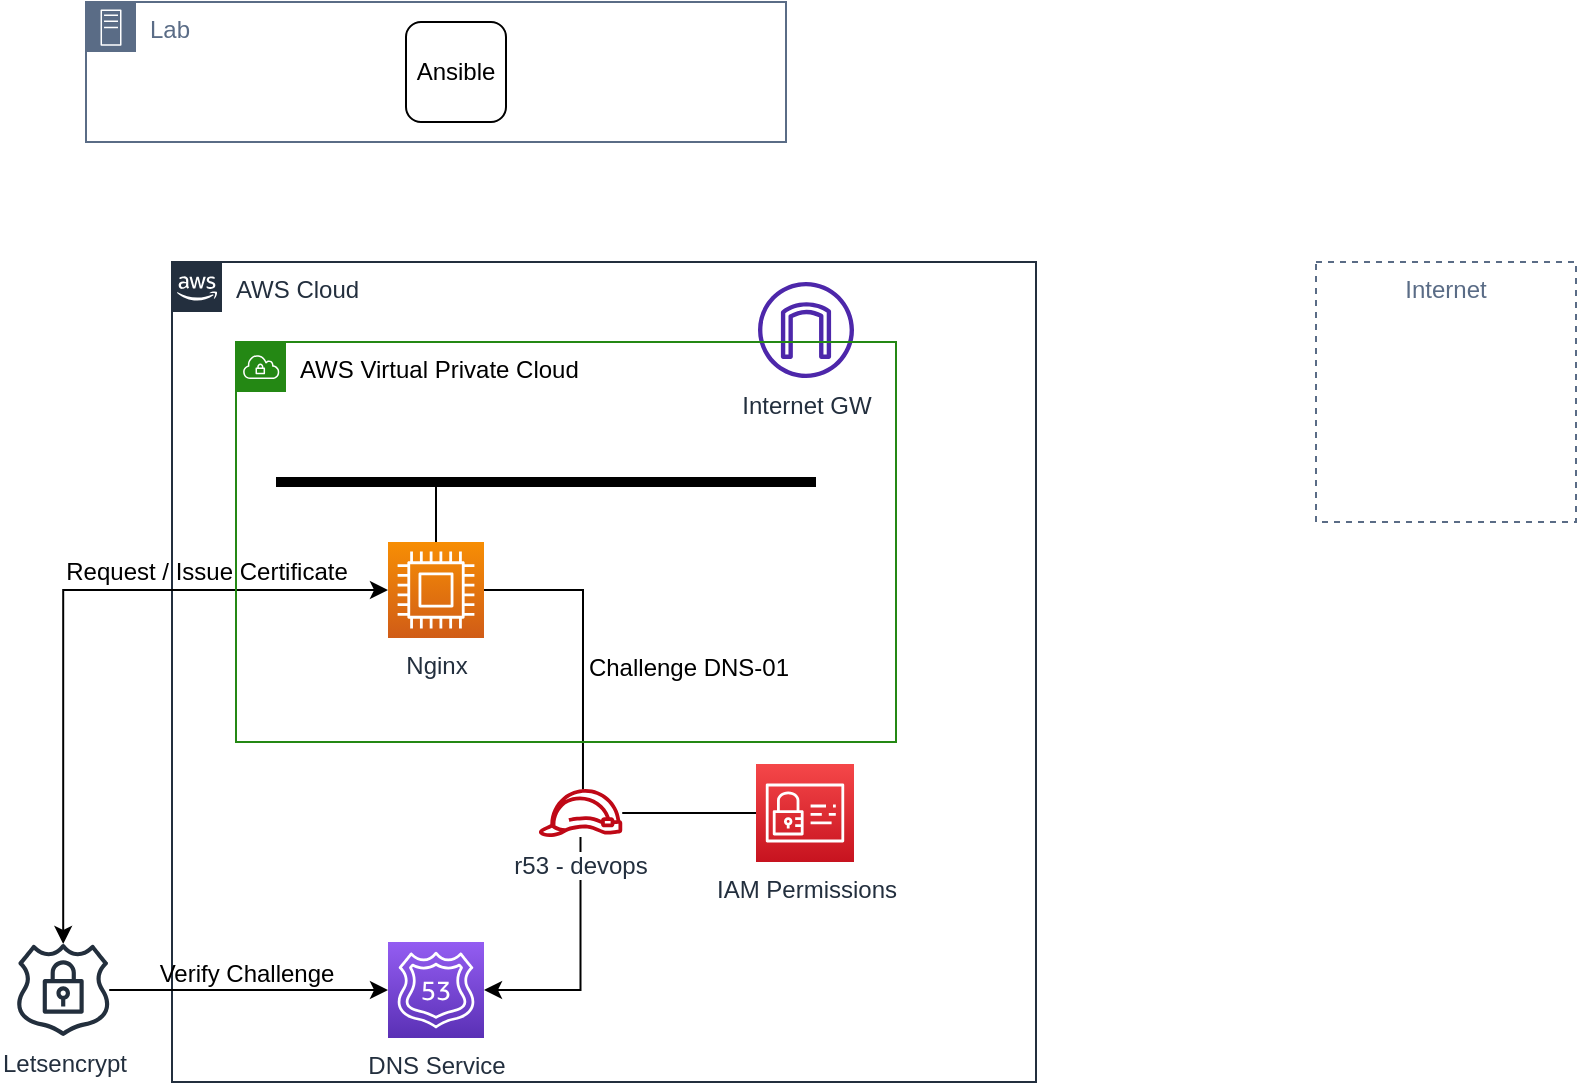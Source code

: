 <mxfile version="21.6.1" type="device">
  <diagram name="Page-1" id="67ASelDbU-JqlVoD8rDe">
    <mxGraphModel dx="1414" dy="1033" grid="1" gridSize="10" guides="1" tooltips="1" connect="1" arrows="1" fold="1" page="1" pageScale="1" pageWidth="827" pageHeight="1169" math="0" shadow="0">
      <root>
        <mxCell id="0" />
        <mxCell id="1" parent="0" />
        <mxCell id="lZ0pv3dm7adVu-ms15id-41" style="edgeStyle=orthogonalEdgeStyle;rounded=0;orthogonalLoop=1;jettySize=auto;html=1;entryX=1;entryY=0.5;entryDx=0;entryDy=0;entryPerimeter=0;" edge="1" parent="1" source="lZ0pv3dm7adVu-ms15id-10" target="lZ0pv3dm7adVu-ms15id-12">
          <mxGeometry relative="1" as="geometry">
            <mxPoint x="354" y="584" as="sourcePoint" />
            <mxPoint x="403" y="676" as="targetPoint" />
            <Array as="points">
              <mxPoint x="392" y="774" />
            </Array>
          </mxGeometry>
        </mxCell>
        <mxCell id="lZ0pv3dm7adVu-ms15id-6" value="" style="endArrow=none;html=1;rounded=0;strokeWidth=5;" edge="1" parent="1">
          <mxGeometry width="50" height="50" relative="1" as="geometry">
            <mxPoint x="240" y="520" as="sourcePoint" />
            <mxPoint x="510" y="520" as="targetPoint" />
          </mxGeometry>
        </mxCell>
        <mxCell id="lZ0pv3dm7adVu-ms15id-40" style="edgeStyle=orthogonalEdgeStyle;rounded=0;orthogonalLoop=1;jettySize=auto;html=1;exitX=1;exitY=0.5;exitDx=0;exitDy=0;exitPerimeter=0;entryX=0.529;entryY=0.01;entryDx=0;entryDy=0;entryPerimeter=0;endArrow=none;endFill=0;" edge="1" parent="1" source="lZ0pv3dm7adVu-ms15id-1" target="lZ0pv3dm7adVu-ms15id-10">
          <mxGeometry relative="1" as="geometry" />
        </mxCell>
        <mxCell id="lZ0pv3dm7adVu-ms15id-1" value="&lt;span style=&quot;background-color: rgb(255, 255, 255);&quot;&gt;Nginx&lt;/span&gt;" style="sketch=0;points=[[0,0,0],[0.25,0,0],[0.5,0,0],[0.75,0,0],[1,0,0],[0,1,0],[0.25,1,0],[0.5,1,0],[0.75,1,0],[1,1,0],[0,0.25,0],[0,0.5,0],[0,0.75,0],[1,0.25,0],[1,0.5,0],[1,0.75,0]];outlineConnect=0;fontColor=#232F3E;gradientColor=#F78E04;gradientDirection=north;fillColor=#D05C17;strokeColor=#ffffff;dashed=0;verticalLabelPosition=bottom;verticalAlign=top;align=center;html=1;fontSize=12;fontStyle=0;aspect=fixed;shape=mxgraph.aws4.resourceIcon;resIcon=mxgraph.aws4.compute;" vertex="1" parent="1">
          <mxGeometry x="296" y="550" width="48" height="48" as="geometry" />
        </mxCell>
        <mxCell id="lZ0pv3dm7adVu-ms15id-7" value="" style="endArrow=none;html=1;rounded=0;entryX=0.5;entryY=0;entryDx=0;entryDy=0;entryPerimeter=0;" edge="1" parent="1" target="lZ0pv3dm7adVu-ms15id-1">
          <mxGeometry width="50" height="50" relative="1" as="geometry">
            <mxPoint x="320" y="520" as="sourcePoint" />
            <mxPoint x="300" y="400" as="targetPoint" />
          </mxGeometry>
        </mxCell>
        <mxCell id="lZ0pv3dm7adVu-ms15id-12" value="DNS Service" style="sketch=0;points=[[0,0,0],[0.25,0,0],[0.5,0,0],[0.75,0,0],[1,0,0],[0,1,0],[0.25,1,0],[0.5,1,0],[0.75,1,0],[1,1,0],[0,0.25,0],[0,0.5,0],[0,0.75,0],[1,0.25,0],[1,0.5,0],[1,0.75,0]];outlineConnect=0;fontColor=#232F3E;gradientColor=#945DF2;gradientDirection=north;fillColor=#5A30B5;strokeColor=#ffffff;dashed=0;verticalLabelPosition=bottom;verticalAlign=top;align=center;html=1;fontSize=12;fontStyle=0;aspect=fixed;shape=mxgraph.aws4.resourceIcon;resIcon=mxgraph.aws4.route_53;" vertex="1" parent="1">
          <mxGeometry x="296" y="750" width="48" height="48" as="geometry" />
        </mxCell>
        <mxCell id="lZ0pv3dm7adVu-ms15id-17" value="Challenge DNS-01" style="text;html=1;align=center;verticalAlign=middle;resizable=0;points=[];autosize=1;strokeColor=none;fillColor=none;" vertex="1" parent="1">
          <mxGeometry x="386.38" y="598" width="120" height="30" as="geometry" />
        </mxCell>
        <mxCell id="lZ0pv3dm7adVu-ms15id-18" value="AWS Cloud" style="points=[[0,0],[0.25,0],[0.5,0],[0.75,0],[1,0],[1,0.25],[1,0.5],[1,0.75],[1,1],[0.75,1],[0.5,1],[0.25,1],[0,1],[0,0.75],[0,0.5],[0,0.25]];outlineConnect=0;gradientColor=none;html=1;whiteSpace=wrap;fontSize=12;fontStyle=0;container=1;pointerEvents=0;collapsible=0;recursiveResize=0;shape=mxgraph.aws4.group;grIcon=mxgraph.aws4.group_aws_cloud_alt;strokeColor=#232F3E;fillColor=none;verticalAlign=top;align=left;spacingLeft=30;fontColor=#232F3E;dashed=0;" vertex="1" parent="1">
          <mxGeometry x="188" y="410" width="432" height="410" as="geometry" />
        </mxCell>
        <mxCell id="lZ0pv3dm7adVu-ms15id-24" value="Letsencrypt" style="sketch=0;outlineConnect=0;fontColor=#232F3E;gradientColor=none;fillColor=#232F3D;strokeColor=none;dashed=0;verticalLabelPosition=bottom;verticalAlign=top;align=center;html=1;fontSize=12;fontStyle=0;aspect=fixed;pointerEvents=1;shape=mxgraph.aws4.ssl_padlock;" vertex="1" parent="1">
          <mxGeometry x="110" y="751" width="47.21" height="46" as="geometry" />
        </mxCell>
        <mxCell id="lZ0pv3dm7adVu-ms15id-2" value="Internet GW" style="sketch=0;outlineConnect=0;fontColor=#232F3E;gradientColor=none;fillColor=#4D27AA;strokeColor=default;dashed=0;verticalLabelPosition=bottom;verticalAlign=top;align=center;html=1;fontSize=12;fontStyle=0;aspect=fixed;pointerEvents=1;shape=mxgraph.aws4.internet_gateway;" vertex="1" parent="1">
          <mxGeometry x="481" y="420" width="48" height="48" as="geometry" />
        </mxCell>
        <mxCell id="lZ0pv3dm7adVu-ms15id-26" value="Lab" style="points=[[0,0],[0.25,0],[0.5,0],[0.75,0],[1,0],[1,0.25],[1,0.5],[1,0.75],[1,1],[0.75,1],[0.5,1],[0.25,1],[0,1],[0,0.75],[0,0.5],[0,0.25]];outlineConnect=0;gradientColor=none;html=1;whiteSpace=wrap;fontSize=12;fontStyle=0;container=1;pointerEvents=0;collapsible=0;recursiveResize=0;shape=mxgraph.aws4.group;grIcon=mxgraph.aws4.group_on_premise;strokeColor=#5A6C86;fillColor=none;verticalAlign=top;align=left;spacingLeft=30;fontColor=#5A6C86;dashed=0;" vertex="1" parent="1">
          <mxGeometry x="145" y="280" width="350" height="70" as="geometry" />
        </mxCell>
        <mxCell id="lZ0pv3dm7adVu-ms15id-27" value="Ansible" style="rounded=1;whiteSpace=wrap;html=1;" vertex="1" parent="lZ0pv3dm7adVu-ms15id-26">
          <mxGeometry x="160" y="10" width="50" height="50" as="geometry" />
        </mxCell>
        <mxCell id="lZ0pv3dm7adVu-ms15id-29" value="Internet" style="fillColor=none;strokeColor=#5A6C86;dashed=1;verticalAlign=top;fontStyle=0;fontColor=#5A6C86;whiteSpace=wrap;html=1;" vertex="1" parent="1">
          <mxGeometry x="760" y="410" width="130" height="130" as="geometry" />
        </mxCell>
        <mxCell id="lZ0pv3dm7adVu-ms15id-32" style="edgeStyle=orthogonalEdgeStyle;rounded=0;orthogonalLoop=1;jettySize=auto;html=1;exitX=0;exitY=0.5;exitDx=0;exitDy=0;exitPerimeter=0;endArrow=none;endFill=0;" edge="1" parent="1" source="lZ0pv3dm7adVu-ms15id-11" target="lZ0pv3dm7adVu-ms15id-10">
          <mxGeometry relative="1" as="geometry" />
        </mxCell>
        <mxCell id="lZ0pv3dm7adVu-ms15id-11" value="IAM Permissions" style="sketch=0;points=[[0,0,0],[0.25,0,0],[0.5,0,0],[0.75,0,0],[1,0,0],[0,1,0],[0.25,1,0],[0.5,1,0],[0.75,1,0],[1,1,0],[0,0.25,0],[0,0.5,0],[0,0.75,0],[1,0.25,0],[1,0.5,0],[1,0.75,0]];outlineConnect=0;fontColor=#232F3E;gradientColor=#F54749;gradientDirection=north;fillColor=#C7131F;strokeColor=#ffffff;dashed=0;verticalLabelPosition=bottom;verticalAlign=top;align=center;html=1;fontSize=12;fontStyle=0;aspect=fixed;shape=mxgraph.aws4.resourceIcon;resIcon=mxgraph.aws4.identity_and_access_management;" vertex="1" parent="1">
          <mxGeometry x="480" y="661" width="49" height="49" as="geometry" />
        </mxCell>
        <mxCell id="lZ0pv3dm7adVu-ms15id-10" value="&lt;span style=&quot;background-color: rgb(255, 255, 255);&quot;&gt;r53 - devops&lt;/span&gt;" style="sketch=0;outlineConnect=0;fontColor=#232F3E;gradientColor=none;fillColor=#BF0816;strokeColor=none;dashed=0;verticalLabelPosition=bottom;verticalAlign=top;align=center;html=1;fontSize=12;fontStyle=0;aspect=fixed;pointerEvents=1;shape=mxgraph.aws4.role;" vertex="1" parent="1">
          <mxGeometry x="371" y="673.5" width="42.55" height="24" as="geometry" />
        </mxCell>
        <mxCell id="lZ0pv3dm7adVu-ms15id-34" style="edgeStyle=orthogonalEdgeStyle;rounded=0;orthogonalLoop=1;jettySize=auto;html=1;exitX=0;exitY=0.5;exitDx=0;exitDy=0;exitPerimeter=0;endArrow=classic;endFill=1;startArrow=classic;startFill=1;" edge="1" parent="1" source="lZ0pv3dm7adVu-ms15id-1" target="lZ0pv3dm7adVu-ms15id-24">
          <mxGeometry relative="1" as="geometry">
            <mxPoint x="330" y="608" as="sourcePoint" />
            <mxPoint x="330" y="760" as="targetPoint" />
          </mxGeometry>
        </mxCell>
        <mxCell id="lZ0pv3dm7adVu-ms15id-36" style="edgeStyle=orthogonalEdgeStyle;rounded=0;orthogonalLoop=1;jettySize=auto;html=1;exitX=0;exitY=0.5;exitDx=0;exitDy=0;exitPerimeter=0;endArrow=none;endFill=0;startArrow=classic;startFill=1;" edge="1" parent="1" source="lZ0pv3dm7adVu-ms15id-12" target="lZ0pv3dm7adVu-ms15id-24">
          <mxGeometry relative="1" as="geometry">
            <mxPoint x="461" y="759" as="sourcePoint" />
            <mxPoint x="461" y="654" as="targetPoint" />
          </mxGeometry>
        </mxCell>
        <mxCell id="lZ0pv3dm7adVu-ms15id-37" value="Request / Issue Certificate" style="text;html=1;align=center;verticalAlign=middle;resizable=0;points=[];autosize=1;strokeColor=none;fillColor=none;" vertex="1" parent="1">
          <mxGeometry x="125" y="550" width="160" height="30" as="geometry" />
        </mxCell>
        <mxCell id="lZ0pv3dm7adVu-ms15id-39" value="Verify Challenge" style="text;html=1;align=center;verticalAlign=middle;resizable=0;points=[];autosize=1;strokeColor=none;fillColor=none;" vertex="1" parent="1">
          <mxGeometry x="170" y="751" width="110" height="30" as="geometry" />
        </mxCell>
        <mxCell id="lZ0pv3dm7adVu-ms15id-3" value="&lt;font color=&quot;#000000&quot;&gt;AWS Virtual Private Cloud&lt;/font&gt;" style="points=[[0,0],[0.25,0],[0.5,0],[0.75,0],[1,0],[1,0.25],[1,0.5],[1,0.75],[1,1],[0.75,1],[0.5,1],[0.25,1],[0,1],[0,0.75],[0,0.5],[0,0.25]];outlineConnect=0;gradientColor=none;html=1;whiteSpace=wrap;fontSize=12;fontStyle=0;container=1;pointerEvents=0;collapsible=0;recursiveResize=0;shape=mxgraph.aws4.group;grIcon=mxgraph.aws4.group_vpc;strokeColor=#248814;fillColor=none;verticalAlign=top;align=left;spacingLeft=30;fontColor=#AAB7B8;dashed=0;" vertex="1" parent="1">
          <mxGeometry x="220" y="450" width="330" height="200" as="geometry" />
        </mxCell>
      </root>
    </mxGraphModel>
  </diagram>
</mxfile>
